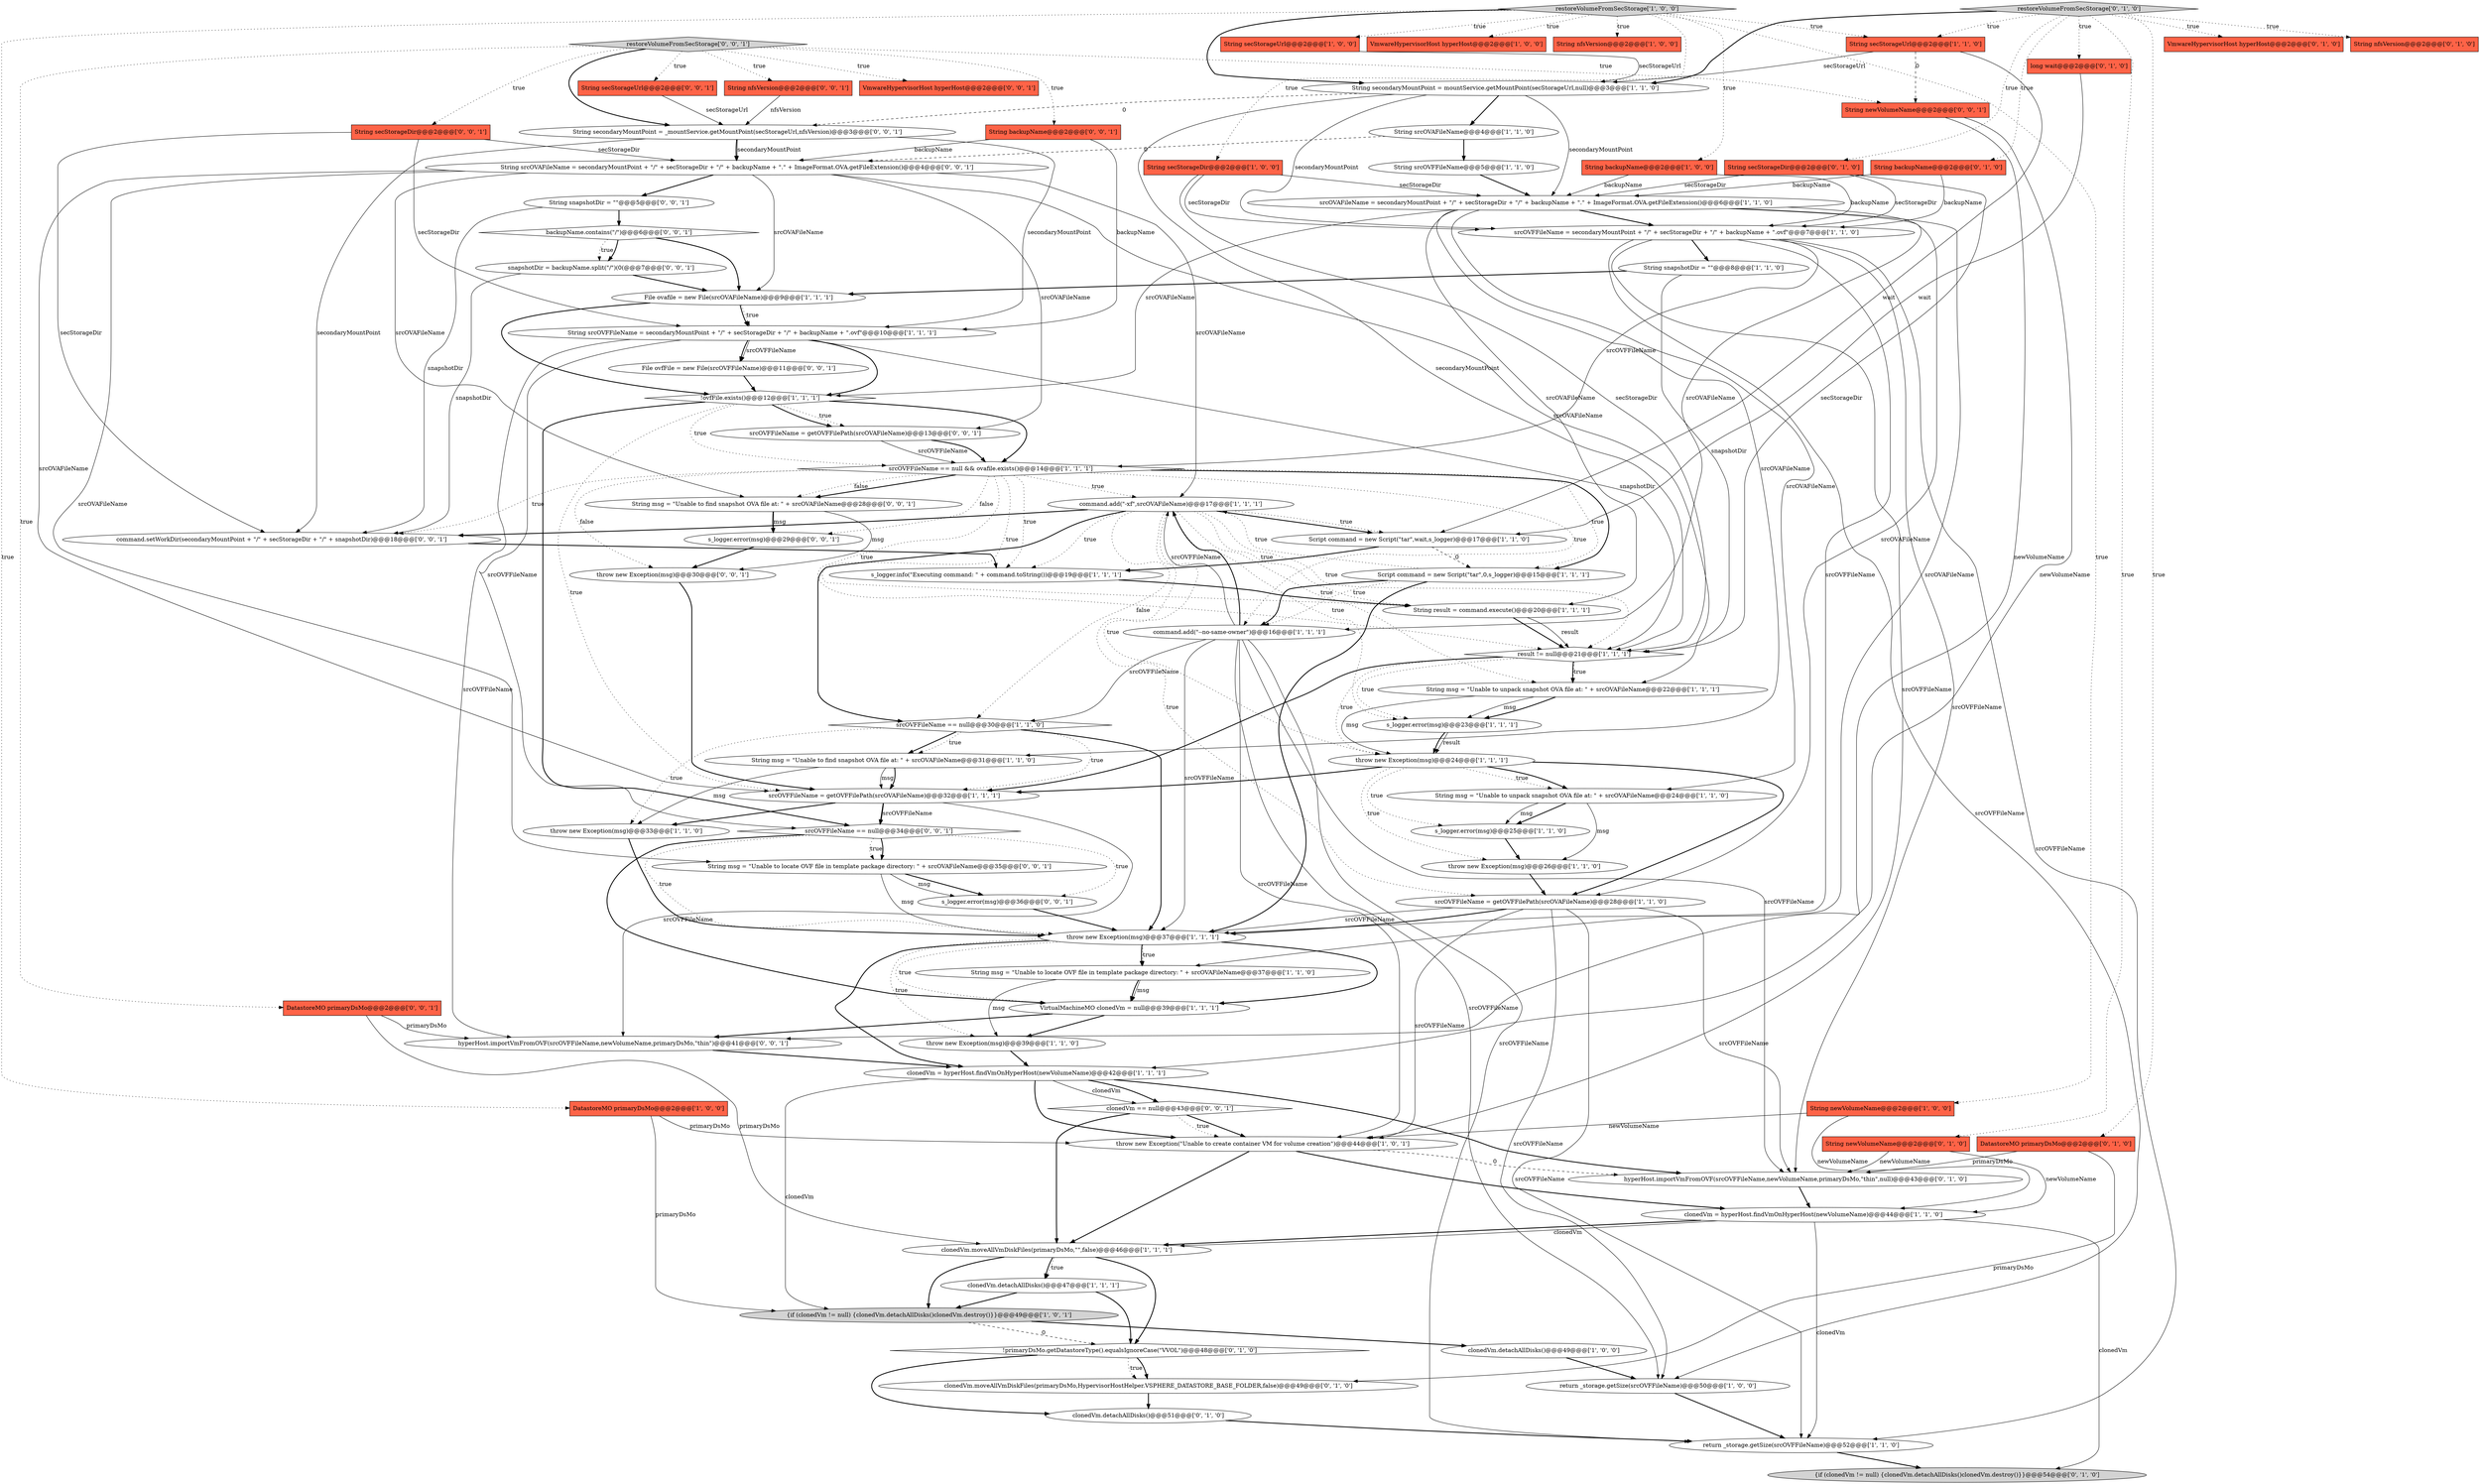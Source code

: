 digraph {
9 [style = filled, label = "String secondaryMountPoint = mountService.getMountPoint(secStorageUrl,null)@@@3@@@['1', '1', '0']", fillcolor = white, shape = ellipse image = "AAA0AAABBB1BBB"];
50 [style = filled, label = "long wait@@@2@@@['0', '1', '0']", fillcolor = tomato, shape = box image = "AAA0AAABBB2BBB"];
20 [style = filled, label = "srcOVFFileName = getOVFFilePath(srcOVAFileName)@@@32@@@['1', '1', '1']", fillcolor = white, shape = ellipse image = "AAA0AAABBB1BBB"];
63 [style = filled, label = "snapshotDir = backupName.split(\"/\")(0(@@@7@@@['0', '0', '1']", fillcolor = white, shape = ellipse image = "AAA0AAABBB3BBB"];
45 [style = filled, label = "clonedVm = hyperHost.findVmOnHyperHost(newVolumeName)@@@42@@@['1', '1', '1']", fillcolor = white, shape = ellipse image = "AAA0AAABBB1BBB"];
8 [style = filled, label = "s_logger.error(msg)@@@23@@@['1', '1', '1']", fillcolor = white, shape = ellipse image = "AAA0AAABBB1BBB"];
42 [style = filled, label = "VmwareHypervisorHost hyperHost@@@2@@@['1', '0', '0']", fillcolor = tomato, shape = box image = "AAA0AAABBB1BBB"];
52 [style = filled, label = "clonedVm.moveAllVmDiskFiles(primaryDsMo,HypervisorHostHelper.VSPHERE_DATASTORE_BASE_FOLDER,false)@@@49@@@['0', '1', '0']", fillcolor = white, shape = ellipse image = "AAA1AAABBB2BBB"];
11 [style = filled, label = "srcOVFFileName == null@@@30@@@['1', '1', '0']", fillcolor = white, shape = diamond image = "AAA0AAABBB1BBB"];
68 [style = filled, label = "String nfsVersion@@@2@@@['0', '0', '1']", fillcolor = tomato, shape = box image = "AAA0AAABBB3BBB"];
70 [style = filled, label = "command.setWorkDir(secondaryMountPoint + \"/\" + secStorageDir + \"/\" + snapshotDir)@@@18@@@['0', '0', '1']", fillcolor = white, shape = ellipse image = "AAA0AAABBB3BBB"];
60 [style = filled, label = "String backupName@@@2@@@['0', '1', '0']", fillcolor = tomato, shape = box image = "AAA0AAABBB2BBB"];
12 [style = filled, label = "String msg = \"Unable to unpack snapshot OVA file at: \" + srcOVAFileName@@@24@@@['1', '1', '0']", fillcolor = white, shape = ellipse image = "AAA0AAABBB1BBB"];
24 [style = filled, label = "String srcOVFFileName@@@5@@@['1', '1', '0']", fillcolor = white, shape = ellipse image = "AAA0AAABBB1BBB"];
79 [style = filled, label = "String msg = \"Unable to find snapshot OVA file at: \" + srcOVAFileName@@@28@@@['0', '0', '1']", fillcolor = white, shape = ellipse image = "AAA0AAABBB3BBB"];
31 [style = filled, label = "Script command = new Script(\"tar\",wait,s_logger)@@@17@@@['1', '1', '0']", fillcolor = white, shape = ellipse image = "AAA0AAABBB1BBB"];
5 [style = filled, label = "String srcOVAFileName@@@4@@@['1', '1', '0']", fillcolor = white, shape = ellipse image = "AAA0AAABBB1BBB"];
7 [style = filled, label = "String msg = \"Unable to unpack snapshot OVA file at: \" + srcOVAFileName@@@22@@@['1', '1', '1']", fillcolor = white, shape = ellipse image = "AAA0AAABBB1BBB"];
64 [style = filled, label = "s_logger.error(msg)@@@29@@@['0', '0', '1']", fillcolor = white, shape = ellipse image = "AAA0AAABBB3BBB"];
73 [style = filled, label = "String secondaryMountPoint = _mountService.getMountPoint(secStorageUrl,nfsVersion)@@@3@@@['0', '0', '1']", fillcolor = white, shape = ellipse image = "AAA0AAABBB3BBB"];
57 [style = filled, label = "String secStorageDir@@@2@@@['0', '1', '0']", fillcolor = tomato, shape = box image = "AAA0AAABBB2BBB"];
6 [style = filled, label = "throw new Exception(msg)@@@26@@@['1', '1', '0']", fillcolor = white, shape = ellipse image = "AAA0AAABBB1BBB"];
56 [style = filled, label = "VmwareHypervisorHost hyperHost@@@2@@@['0', '1', '0']", fillcolor = tomato, shape = box image = "AAA0AAABBB2BBB"];
30 [style = filled, label = "clonedVm.moveAllVmDiskFiles(primaryDsMo,\"\",false)@@@46@@@['1', '1', '1']", fillcolor = white, shape = ellipse image = "AAA0AAABBB1BBB"];
35 [style = filled, label = "{if (clonedVm != null) {clonedVm.detachAllDisks()clonedVm.destroy()}}@@@49@@@['1', '0', '1']", fillcolor = lightgray, shape = ellipse image = "AAA0AAABBB1BBB"];
2 [style = filled, label = "command.add(\"-xf\",srcOVAFileName)@@@17@@@['1', '1', '1']", fillcolor = white, shape = ellipse image = "AAA0AAABBB1BBB"];
28 [style = filled, label = "String secStorageUrl@@@2@@@['1', '0', '0']", fillcolor = tomato, shape = box image = "AAA0AAABBB1BBB"];
49 [style = filled, label = "String secStorageUrl@@@2@@@['1', '1', '0']", fillcolor = tomato, shape = box image = "AAA0AAABBB1BBB"];
43 [style = filled, label = "restoreVolumeFromSecStorage['1', '0', '0']", fillcolor = lightgray, shape = diamond image = "AAA0AAABBB1BBB"];
83 [style = filled, label = "String newVolumeName@@@2@@@['0', '0', '1']", fillcolor = tomato, shape = box image = "AAA0AAABBB3BBB"];
65 [style = filled, label = "throw new Exception(msg)@@@30@@@['0', '0', '1']", fillcolor = white, shape = ellipse image = "AAA0AAABBB3BBB"];
29 [style = filled, label = "return _storage.getSize(srcOVFFileName)@@@52@@@['1', '1', '0']", fillcolor = white, shape = ellipse image = "AAA0AAABBB1BBB"];
32 [style = filled, label = "File ovafile = new File(srcOVAFileName)@@@9@@@['1', '1', '1']", fillcolor = white, shape = ellipse image = "AAA0AAABBB1BBB"];
82 [style = filled, label = "backupName.contains(\"/\")@@@6@@@['0', '0', '1']", fillcolor = white, shape = diamond image = "AAA0AAABBB3BBB"];
78 [style = filled, label = "srcOVFFileName = getOVFFilePath(srcOVAFileName)@@@13@@@['0', '0', '1']", fillcolor = white, shape = ellipse image = "AAA0AAABBB3BBB"];
39 [style = filled, label = "String msg = \"Unable to locate OVF file in template package directory: \" + srcOVAFileName@@@37@@@['1', '1', '0']", fillcolor = white, shape = ellipse image = "AAA0AAABBB1BBB"];
85 [style = filled, label = "String srcOVAFileName = secondaryMountPoint + \"/\" + secStorageDir + \"/\" + backupName + \".\" + ImageFormat.OVA.getFileExtension()@@@4@@@['0', '0', '1']", fillcolor = white, shape = ellipse image = "AAA0AAABBB3BBB"];
72 [style = filled, label = "restoreVolumeFromSecStorage['0', '0', '1']", fillcolor = lightgray, shape = diamond image = "AAA0AAABBB3BBB"];
84 [style = filled, label = "String snapshotDir = \"\"@@@5@@@['0', '0', '1']", fillcolor = white, shape = ellipse image = "AAA0AAABBB3BBB"];
86 [style = filled, label = "String msg = \"Unable to locate OVF file in template package directory: \" + srcOVAFileName@@@35@@@['0', '0', '1']", fillcolor = white, shape = ellipse image = "AAA0AAABBB3BBB"];
53 [style = filled, label = "String newVolumeName@@@2@@@['0', '1', '0']", fillcolor = tomato, shape = box image = "AAA0AAABBB2BBB"];
33 [style = filled, label = "String nfsVersion@@@2@@@['1', '0', '0']", fillcolor = tomato, shape = box image = "AAA0AAABBB1BBB"];
21 [style = filled, label = "clonedVm.detachAllDisks()@@@49@@@['1', '0', '0']", fillcolor = white, shape = ellipse image = "AAA0AAABBB1BBB"];
18 [style = filled, label = "VirtualMachineMO clonedVm = null@@@39@@@['1', '1', '1']", fillcolor = white, shape = ellipse image = "AAA0AAABBB1BBB"];
22 [style = filled, label = "throw new Exception(msg)@@@33@@@['1', '1', '0']", fillcolor = white, shape = ellipse image = "AAA0AAABBB1BBB"];
55 [style = filled, label = "clonedVm.detachAllDisks()@@@51@@@['0', '1', '0']", fillcolor = white, shape = ellipse image = "AAA0AAABBB2BBB"];
1 [style = filled, label = "srcOVFFileName = secondaryMountPoint + \"/\" + secStorageDir + \"/\" + backupName + \".ovf\"@@@7@@@['1', '1', '0']", fillcolor = white, shape = ellipse image = "AAA0AAABBB1BBB"];
66 [style = filled, label = "srcOVFFileName == null@@@34@@@['0', '0', '1']", fillcolor = white, shape = diamond image = "AAA0AAABBB3BBB"];
4 [style = filled, label = "throw new Exception(msg)@@@24@@@['1', '1', '1']", fillcolor = white, shape = ellipse image = "AAA0AAABBB1BBB"];
27 [style = filled, label = "result != null@@@21@@@['1', '1', '1']", fillcolor = white, shape = diamond image = "AAA0AAABBB1BBB"];
74 [style = filled, label = "DatastoreMO primaryDsMo@@@2@@@['0', '0', '1']", fillcolor = tomato, shape = box image = "AAA0AAABBB3BBB"];
41 [style = filled, label = "clonedVm.detachAllDisks()@@@47@@@['1', '1', '1']", fillcolor = white, shape = ellipse image = "AAA0AAABBB1BBB"];
13 [style = filled, label = "String newVolumeName@@@2@@@['1', '0', '0']", fillcolor = tomato, shape = box image = "AAA0AAABBB1BBB"];
37 [style = filled, label = "throw new Exception(msg)@@@37@@@['1', '1', '1']", fillcolor = white, shape = ellipse image = "AAA0AAABBB1BBB"];
16 [style = filled, label = "String secStorageDir@@@2@@@['1', '0', '0']", fillcolor = tomato, shape = box image = "AAA0AAABBB1BBB"];
0 [style = filled, label = "throw new Exception(msg)@@@39@@@['1', '1', '0']", fillcolor = white, shape = ellipse image = "AAA0AAABBB1BBB"];
61 [style = filled, label = "{if (clonedVm != null) {clonedVm.detachAllDisks()clonedVm.destroy()}}@@@54@@@['0', '1', '0']", fillcolor = lightgray, shape = ellipse image = "AAA0AAABBB2BBB"];
75 [style = filled, label = "String backupName@@@2@@@['0', '0', '1']", fillcolor = tomato, shape = box image = "AAA0AAABBB3BBB"];
15 [style = filled, label = "return _storage.getSize(srcOVFFileName)@@@50@@@['1', '0', '0']", fillcolor = white, shape = ellipse image = "AAA0AAABBB1BBB"];
17 [style = filled, label = "String result = command.execute()@@@20@@@['1', '1', '1']", fillcolor = white, shape = ellipse image = "AAA0AAABBB1BBB"];
69 [style = filled, label = "VmwareHypervisorHost hyperHost@@@2@@@['0', '0', '1']", fillcolor = tomato, shape = box image = "AAA0AAABBB3BBB"];
40 [style = filled, label = "clonedVm = hyperHost.findVmOnHyperHost(newVolumeName)@@@44@@@['1', '1', '0']", fillcolor = white, shape = ellipse image = "AAA0AAABBB1BBB"];
19 [style = filled, label = "s_logger.error(msg)@@@25@@@['1', '1', '0']", fillcolor = white, shape = ellipse image = "AAA0AAABBB1BBB"];
71 [style = filled, label = "File ovfFile = new File(srcOVFFileName)@@@11@@@['0', '0', '1']", fillcolor = white, shape = ellipse image = "AAA0AAABBB3BBB"];
10 [style = filled, label = "srcOVFFileName = getOVFFilePath(srcOVAFileName)@@@28@@@['1', '1', '0']", fillcolor = white, shape = ellipse image = "AAA0AAABBB1BBB"];
3 [style = filled, label = "command.add(\"--no-same-owner\")@@@16@@@['1', '1', '1']", fillcolor = white, shape = ellipse image = "AAA0AAABBB1BBB"];
77 [style = filled, label = "String secStorageDir@@@2@@@['0', '0', '1']", fillcolor = tomato, shape = box image = "AAA0AAABBB3BBB"];
34 [style = filled, label = "s_logger.info(\"Executing command: \" + command.toString())@@@19@@@['1', '1', '1']", fillcolor = white, shape = ellipse image = "AAA0AAABBB1BBB"];
48 [style = filled, label = "String snapshotDir = \"\"@@@8@@@['1', '1', '0']", fillcolor = white, shape = ellipse image = "AAA0AAABBB1BBB"];
58 [style = filled, label = "String nfsVersion@@@2@@@['0', '1', '0']", fillcolor = tomato, shape = box image = "AAA0AAABBB2BBB"];
67 [style = filled, label = "hyperHost.importVmFromOVF(srcOVFFileName,newVolumeName,primaryDsMo,\"thin\")@@@41@@@['0', '0', '1']", fillcolor = white, shape = ellipse image = "AAA0AAABBB3BBB"];
54 [style = filled, label = "restoreVolumeFromSecStorage['0', '1', '0']", fillcolor = lightgray, shape = diamond image = "AAA0AAABBB2BBB"];
44 [style = filled, label = "srcOVAFileName = secondaryMountPoint + \"/\" + secStorageDir + \"/\" + backupName + \".\" + ImageFormat.OVA.getFileExtension()@@@6@@@['1', '1', '0']", fillcolor = white, shape = ellipse image = "AAA0AAABBB1BBB"];
23 [style = filled, label = "DatastoreMO primaryDsMo@@@2@@@['1', '0', '0']", fillcolor = tomato, shape = box image = "AAA0AAABBB1BBB"];
26 [style = filled, label = "throw new Exception(\"Unable to create container VM for volume creation\")@@@44@@@['1', '0', '1']", fillcolor = white, shape = ellipse image = "AAA0AAABBB1BBB"];
38 [style = filled, label = "Script command = new Script(\"tar\",0,s_logger)@@@15@@@['1', '1', '1']", fillcolor = white, shape = ellipse image = "AAA0AAABBB1BBB"];
59 [style = filled, label = "hyperHost.importVmFromOVF(srcOVFFileName,newVolumeName,primaryDsMo,\"thin\",null)@@@43@@@['0', '1', '0']", fillcolor = white, shape = ellipse image = "AAA1AAABBB2BBB"];
36 [style = filled, label = "String srcOVFFileName = secondaryMountPoint + \"/\" + secStorageDir + \"/\" + backupName + \".ovf\"@@@10@@@['1', '1', '1']", fillcolor = white, shape = ellipse image = "AAA0AAABBB1BBB"];
47 [style = filled, label = "!ovfFile.exists()@@@12@@@['1', '1', '1']", fillcolor = white, shape = diamond image = "AAA0AAABBB1BBB"];
46 [style = filled, label = "String backupName@@@2@@@['1', '0', '0']", fillcolor = tomato, shape = box image = "AAA0AAABBB1BBB"];
25 [style = filled, label = "String msg = \"Unable to find snapshot OVA file at: \" + srcOVAFileName@@@31@@@['1', '1', '0']", fillcolor = white, shape = ellipse image = "AAA0AAABBB1BBB"];
62 [style = filled, label = "!primaryDsMo.getDatastoreType().equalsIgnoreCase(\"VVOL\")@@@48@@@['0', '1', '0']", fillcolor = white, shape = diamond image = "AAA1AAABBB2BBB"];
51 [style = filled, label = "DatastoreMO primaryDsMo@@@2@@@['0', '1', '0']", fillcolor = tomato, shape = box image = "AAA0AAABBB2BBB"];
14 [style = filled, label = "srcOVFFileName == null && ovafile.exists()@@@14@@@['1', '1', '1']", fillcolor = white, shape = diamond image = "AAA0AAABBB1BBB"];
81 [style = filled, label = "s_logger.error(msg)@@@36@@@['0', '0', '1']", fillcolor = white, shape = ellipse image = "AAA0AAABBB3BBB"];
76 [style = filled, label = "clonedVm == null@@@43@@@['0', '0', '1']", fillcolor = white, shape = diamond image = "AAA0AAABBB3BBB"];
80 [style = filled, label = "String secStorageUrl@@@2@@@['0', '0', '1']", fillcolor = tomato, shape = box image = "AAA0AAABBB3BBB"];
43->46 [style = dotted, label="true"];
13->26 [style = solid, label="newVolumeName"];
23->26 [style = solid, label="primaryDsMo"];
57->1 [style = solid, label="secStorageDir"];
27->7 [style = bold, label=""];
3->29 [style = solid, label="srcOVFFileName"];
19->6 [style = bold, label=""];
9->73 [style = dashed, label="0"];
59->40 [style = bold, label=""];
10->37 [style = solid, label="srcOVFFileName"];
47->66 [style = bold, label=""];
28->9 [style = solid, label="secStorageUrl"];
2->8 [style = dotted, label="true"];
4->12 [style = dotted, label="true"];
1->29 [style = solid, label="srcOVFFileName"];
74->30 [style = solid, label="primaryDsMo"];
3->11 [style = solid, label="srcOVFFileName"];
72->83 [style = dotted, label="true"];
72->73 [style = bold, label=""];
41->35 [style = bold, label=""];
50->31 [style = solid, label="wait"];
14->79 [style = bold, label=""];
66->86 [style = dotted, label="true"];
83->45 [style = solid, label="newVolumeName"];
7->8 [style = solid, label="msg"];
39->18 [style = bold, label=""];
30->41 [style = bold, label=""];
14->64 [style = dotted, label="false"];
3->26 [style = solid, label="srcOVFFileName"];
54->50 [style = dotted, label="true"];
52->55 [style = bold, label=""];
36->27 [style = solid, label="snapshotDir"];
85->2 [style = solid, label="srcOVAFileName"];
84->82 [style = bold, label=""];
35->62 [style = dashed, label="0"];
55->29 [style = bold, label=""];
26->40 [style = bold, label=""];
1->14 [style = solid, label="srcOVFFileName"];
36->47 [style = bold, label=""];
75->85 [style = solid, label="backupName"];
14->70 [style = dotted, label="true"];
2->31 [style = bold, label=""];
2->34 [style = dotted, label="true"];
35->21 [style = bold, label=""];
64->65 [style = bold, label=""];
53->40 [style = solid, label="newVolumeName"];
45->26 [style = bold, label=""];
30->35 [style = bold, label=""];
9->27 [style = solid, label="secondaryMountPoint"];
18->67 [style = bold, label=""];
45->76 [style = bold, label=""];
44->3 [style = solid, label="srcOVAFileName"];
10->15 [style = solid, label="srcOVFFileName"];
73->85 [style = solid, label="secondaryMountPoint"];
31->34 [style = bold, label=""];
29->61 [style = bold, label=""];
9->1 [style = solid, label="secondaryMountPoint"];
20->66 [style = solid, label="srcOVFFileName"];
43->49 [style = dotted, label="true"];
43->16 [style = dotted, label="true"];
44->39 [style = solid, label="srcOVAFileName"];
62->55 [style = bold, label=""];
40->30 [style = bold, label=""];
24->44 [style = bold, label=""];
10->37 [style = bold, label=""];
47->78 [style = dotted, label="true"];
17->27 [style = bold, label=""];
79->65 [style = solid, label="msg"];
20->66 [style = bold, label=""];
40->30 [style = solid, label="clonedVm"];
27->4 [style = dotted, label="true"];
1->59 [style = solid, label="srcOVFFileName"];
73->85 [style = bold, label=""];
37->18 [style = bold, label=""];
46->1 [style = solid, label="backupName"];
65->20 [style = bold, label=""];
38->2 [style = dotted, label="true"];
66->18 [style = bold, label=""];
76->26 [style = dotted, label="true"];
3->2 [style = solid, label="srcOVFFileName"];
43->33 [style = dotted, label="true"];
73->36 [style = solid, label="secondaryMountPoint"];
74->67 [style = solid, label="primaryDsMo"];
71->47 [style = bold, label=""];
76->26 [style = bold, label=""];
57->27 [style = solid, label="secStorageDir"];
77->36 [style = solid, label="secStorageDir"];
54->57 [style = dotted, label="true"];
72->80 [style = dotted, label="true"];
34->17 [style = bold, label=""];
27->20 [style = bold, label=""];
82->63 [style = dotted, label="true"];
39->0 [style = solid, label="msg"];
66->86 [style = bold, label=""];
62->52 [style = dotted, label="true"];
5->85 [style = dashed, label="0"];
7->4 [style = solid, label="msg"];
85->7 [style = solid, label="srcOVAFileName"];
79->64 [style = bold, label=""];
49->31 [style = solid, label="wait"];
84->70 [style = solid, label="snapshotDir"];
3->59 [style = solid, label="srcOVFFileName"];
5->24 [style = bold, label=""];
75->36 [style = solid, label="backupName"];
13->40 [style = solid, label="newVolumeName"];
44->10 [style = solid, label="srcOVAFileName"];
12->19 [style = bold, label=""];
4->19 [style = dotted, label="true"];
51->59 [style = solid, label="primaryDsMo"];
4->12 [style = bold, label=""];
37->45 [style = bold, label=""];
14->2 [style = dotted, label="true"];
57->44 [style = solid, label="secStorageDir"];
11->37 [style = bold, label=""];
1->37 [style = solid, label="srcOVFFileName"];
72->68 [style = dotted, label="true"];
14->79 [style = dotted, label="false"];
14->34 [style = dotted, label="true"];
43->9 [style = bold, label=""];
66->81 [style = dotted, label="true"];
48->32 [style = bold, label=""];
38->3 [style = dotted, label="true"];
86->81 [style = bold, label=""];
14->17 [style = dotted, label="true"];
43->23 [style = dotted, label="true"];
11->25 [style = bold, label=""];
15->29 [style = bold, label=""];
43->28 [style = dotted, label="true"];
44->25 [style = solid, label="srcOVAFileName"];
54->56 [style = dotted, label="true"];
12->19 [style = solid, label="msg"];
7->8 [style = bold, label=""];
77->70 [style = solid, label="secStorageDir"];
3->15 [style = solid, label="srcOVFFileName"];
82->32 [style = bold, label=""];
9->44 [style = solid, label="secondaryMountPoint"];
21->15 [style = bold, label=""];
85->32 [style = solid, label="srcOVAFileName"];
2->27 [style = dotted, label="true"];
63->32 [style = bold, label=""];
14->3 [style = dotted, label="true"];
3->2 [style = bold, label=""];
47->20 [style = dotted, label="true"];
54->53 [style = dotted, label="true"];
67->45 [style = bold, label=""];
40->61 [style = solid, label="clonedVm"];
38->37 [style = bold, label=""];
20->22 [style = bold, label=""];
45->59 [style = bold, label=""];
45->35 [style = solid, label="clonedVm"];
68->73 [style = solid, label="nfsVersion"];
0->45 [style = bold, label=""];
37->39 [style = dotted, label="true"];
76->30 [style = bold, label=""];
26->59 [style = dashed, label="0"];
72->75 [style = dotted, label="true"];
44->47 [style = solid, label="srcOVAFileName"];
77->85 [style = solid, label="secStorageDir"];
72->74 [style = dotted, label="true"];
2->70 [style = bold, label=""];
14->38 [style = dotted, label="true"];
31->38 [style = dashed, label="0"];
44->12 [style = solid, label="srcOVAFileName"];
48->27 [style = solid, label="snapshotDir"];
2->31 [style = dotted, label="true"];
85->20 [style = solid, label="srcOVAFileName"];
51->52 [style = solid, label="primaryDsMo"];
30->62 [style = bold, label=""];
27->8 [style = dotted, label="true"];
36->71 [style = bold, label=""];
49->83 [style = dashed, label="0"];
11->20 [style = dotted, label="true"];
40->29 [style = solid, label="clonedVm"];
25->20 [style = solid, label="msg"];
83->67 [style = solid, label="newVolumeName"];
4->10 [style = bold, label=""];
62->52 [style = bold, label=""];
1->15 [style = solid, label="srcOVFFileName"];
44->1 [style = bold, label=""];
2->11 [style = dotted, label="false"];
16->27 [style = solid, label="secStorageDir"];
85->79 [style = solid, label="srcOVAFileName"];
39->18 [style = solid, label="msg"];
79->64 [style = solid, label="msg"];
20->67 [style = solid, label="srcOVFFileName"];
9->5 [style = bold, label=""];
47->78 [style = bold, label=""];
1->48 [style = bold, label=""];
81->37 [style = bold, label=""];
66->37 [style = dotted, label="true"];
86->37 [style = solid, label="msg"];
3->37 [style = solid, label="srcOVFFileName"];
47->14 [style = dotted, label="true"];
27->7 [style = dotted, label="true"];
53->59 [style = solid, label="newVolumeName"];
16->44 [style = solid, label="secStorageDir"];
12->6 [style = solid, label="msg"];
78->14 [style = solid, label="srcOVFFileName"];
45->76 [style = solid, label="clonedVm"];
8->4 [style = solid, label="result"];
60->1 [style = solid, label="backupName"];
14->38 [style = bold, label=""];
82->63 [style = bold, label=""];
2->17 [style = dotted, label="true"];
54->58 [style = dotted, label="true"];
2->4 [style = dotted, label="true"];
63->70 [style = solid, label="snapshotDir"];
8->4 [style = bold, label=""];
23->35 [style = solid, label="primaryDsMo"];
80->73 [style = solid, label="secStorageUrl"];
2->11 [style = bold, label=""];
25->20 [style = bold, label=""];
14->65 [style = dotted, label="false"];
36->71 [style = solid, label="srcOVFFileName"];
86->81 [style = solid, label="msg"];
14->27 [style = dotted, label="true"];
37->0 [style = dotted, label="true"];
25->22 [style = solid, label="msg"];
32->36 [style = dotted, label="true"];
72->69 [style = dotted, label="true"];
54->51 [style = dotted, label="true"];
36->66 [style = solid, label="srcOVFFileName"];
4->20 [style = bold, label=""];
2->10 [style = dotted, label="true"];
41->62 [style = bold, label=""];
6->10 [style = bold, label=""];
32->36 [style = bold, label=""];
72->77 [style = dotted, label="true"];
37->18 [style = dotted, label="true"];
1->26 [style = solid, label="srcOVFFileName"];
54->9 [style = bold, label=""];
54->60 [style = dotted, label="true"];
38->3 [style = bold, label=""];
60->44 [style = solid, label="backupName"];
37->39 [style = bold, label=""];
43->42 [style = dotted, label="true"];
54->49 [style = dotted, label="true"];
44->17 [style = solid, label="srcOVAFileName"];
10->29 [style = solid, label="srcOVFFileName"];
85->86 [style = solid, label="srcOVAFileName"];
10->26 [style = solid, label="srcOVFFileName"];
30->41 [style = dotted, label="true"];
46->44 [style = solid, label="backupName"];
17->27 [style = solid, label="result"];
11->25 [style = dotted, label="true"];
16->1 [style = solid, label="secStorageDir"];
10->59 [style = solid, label="srcOVFFileName"];
36->67 [style = solid, label="srcOVFFileName"];
70->34 [style = bold, label=""];
32->47 [style = bold, label=""];
85->78 [style = solid, label="srcOVAFileName"];
49->9 [style = solid, label="secStorageUrl"];
78->14 [style = bold, label=""];
26->30 [style = bold, label=""];
47->14 [style = bold, label=""];
18->0 [style = bold, label=""];
4->6 [style = dotted, label="true"];
11->22 [style = dotted, label="true"];
43->13 [style = dotted, label="true"];
85->84 [style = bold, label=""];
2->7 [style = dotted, label="true"];
22->37 [style = bold, label=""];
73->70 [style = solid, label="secondaryMountPoint"];
}
